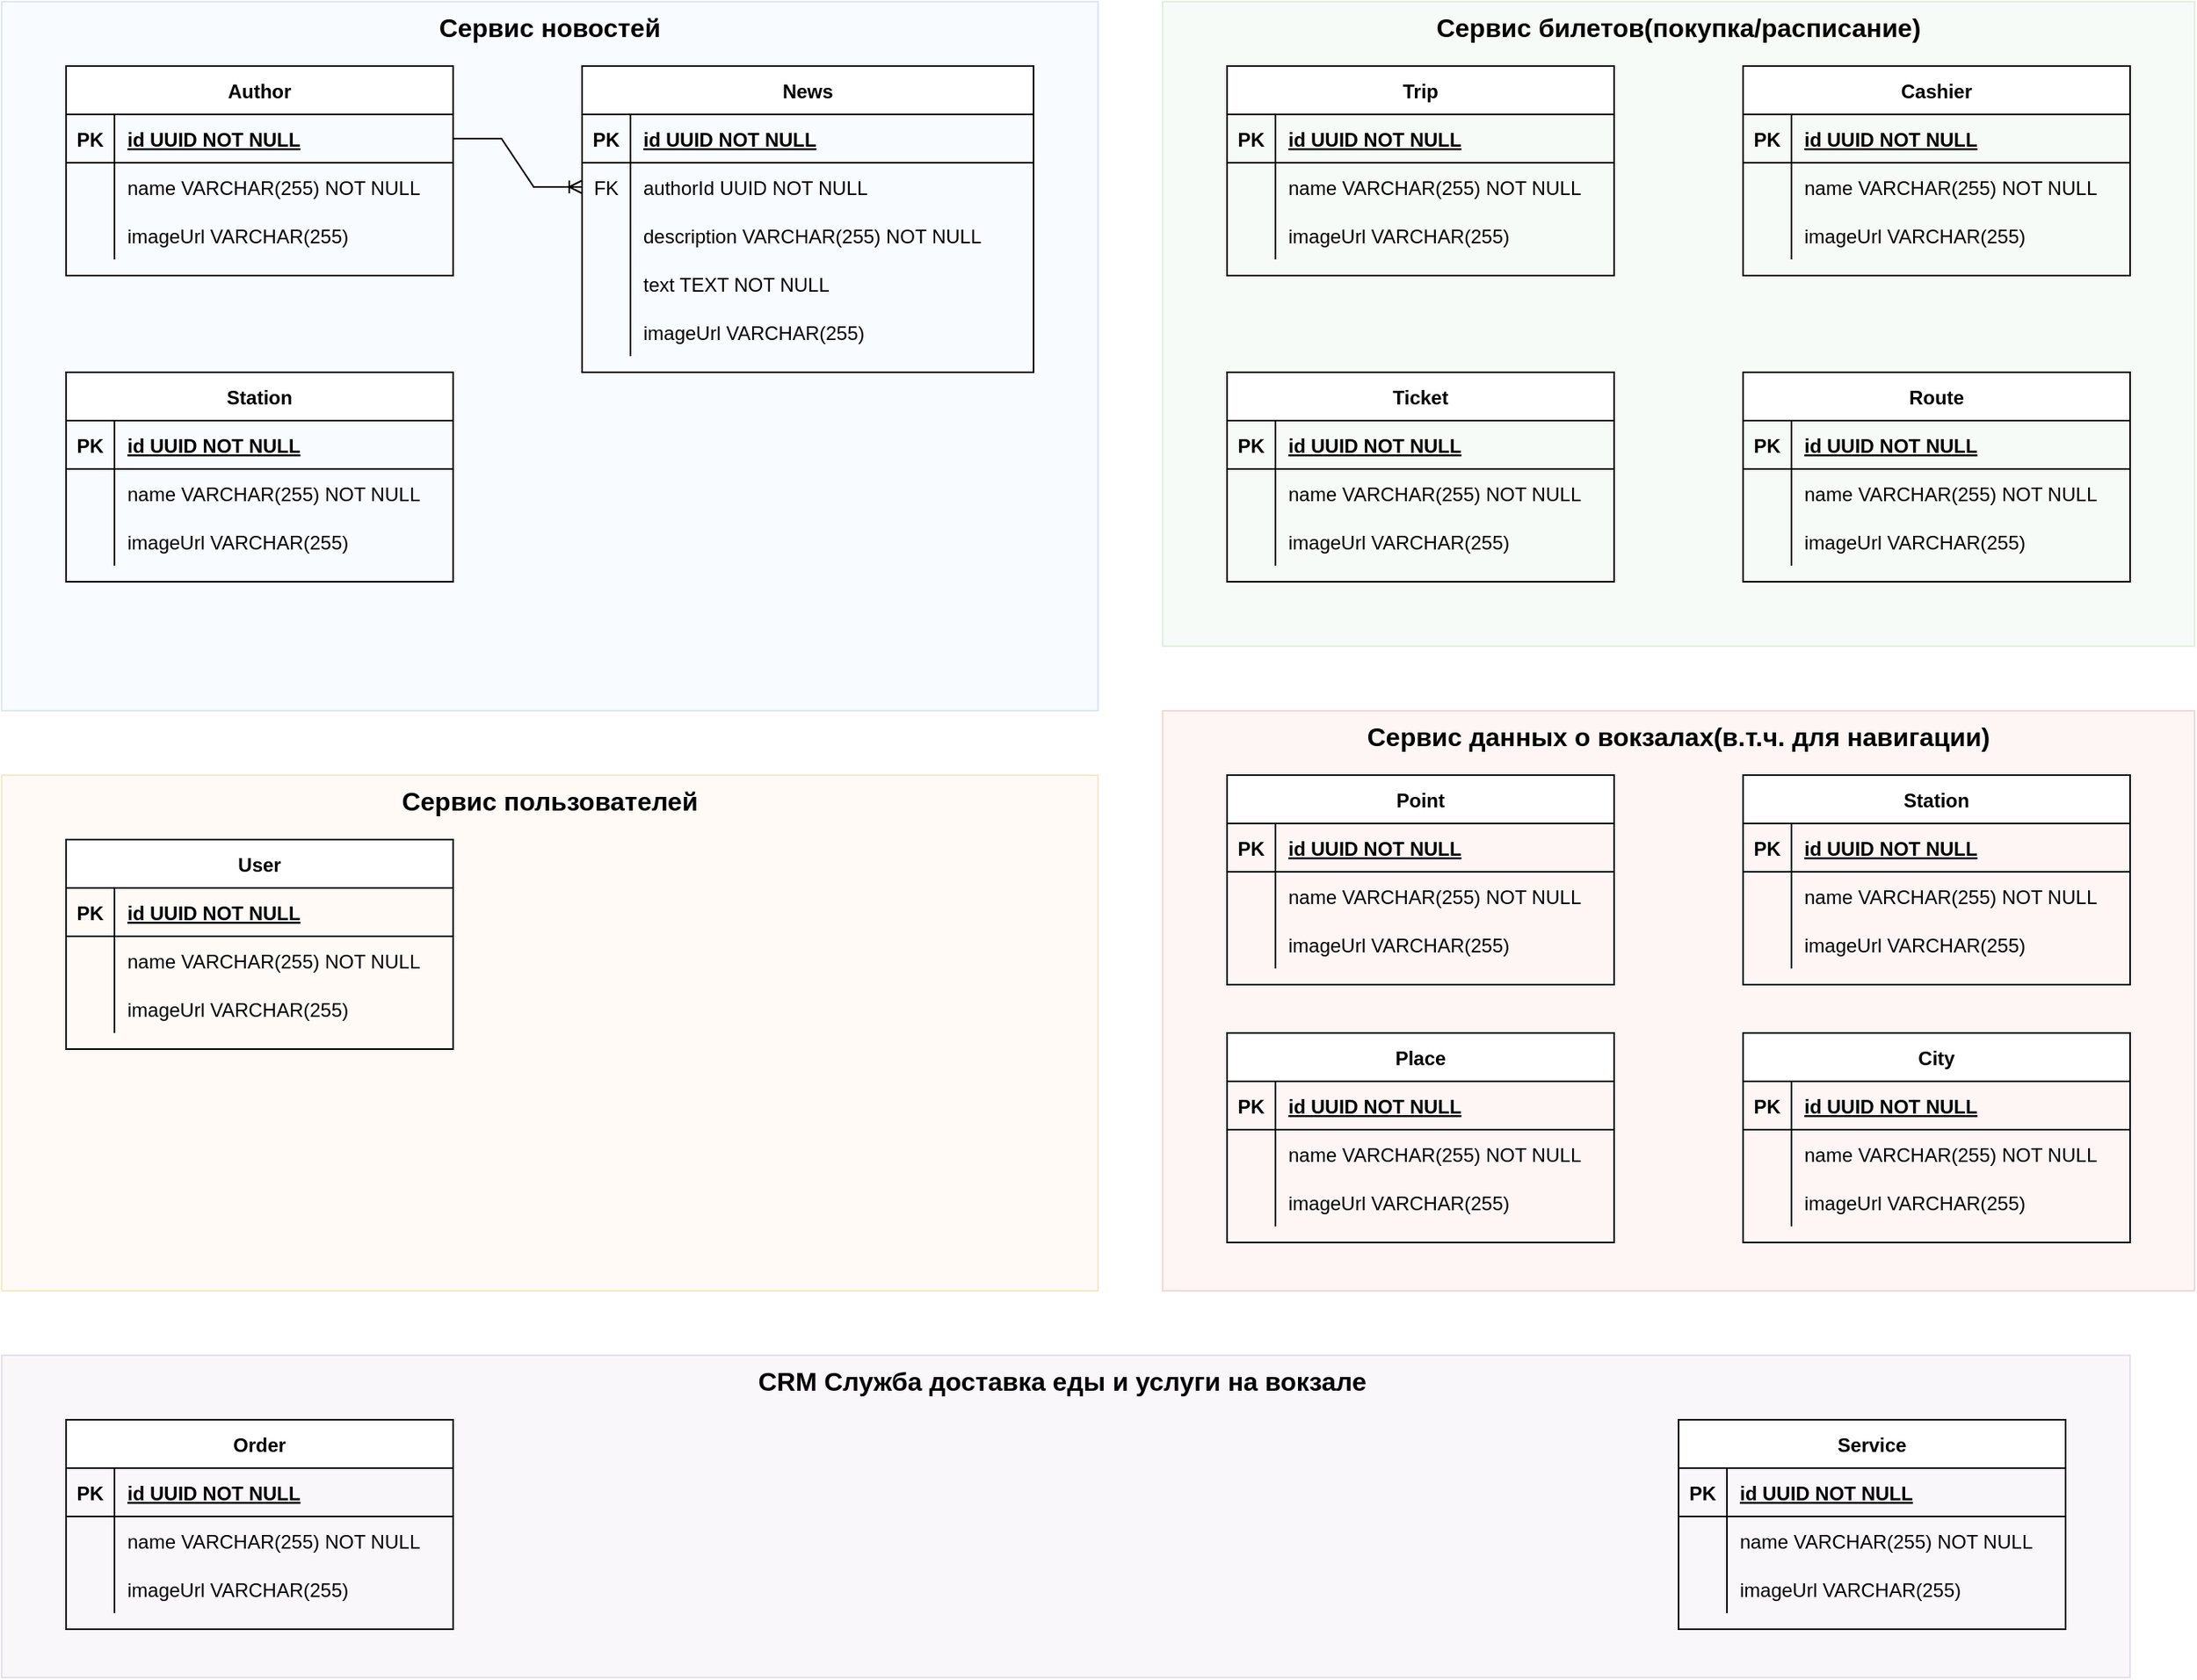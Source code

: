 <mxfile version="26.0.4">
  <diagram id="R2lEEEUBdFMjLlhIrx00" name="Page-1">
    <mxGraphModel dx="1588" dy="840" grid="1" gridSize="10" guides="1" tooltips="1" connect="1" arrows="1" fold="1" page="1" pageScale="1" pageWidth="850" pageHeight="1100" math="0" shadow="0" extFonts="Permanent Marker^https://fonts.googleapis.com/css?family=Permanent+Marker">
      <root>
        <mxCell id="0" />
        <mxCell id="1" parent="0" />
        <mxCell id="03mT049m0Zvdj8Pk5mJg-1" value="&lt;b&gt;&lt;font style=&quot;font-size: 16px;&quot;&gt;Сервис новостей&lt;/font&gt;&lt;/b&gt;" style="rounded=0;whiteSpace=wrap;html=1;fillColor=#dae8fc;strokeColor=#6c8ebf;opacity=20;verticalAlign=top;" parent="1" vertex="1">
          <mxGeometry x="40" y="40" width="680" height="440" as="geometry" />
        </mxCell>
        <mxCell id="C-vyLk0tnHw3VtMMgP7b-2" value="Author" style="shape=table;startSize=30;container=1;collapsible=1;childLayout=tableLayout;fixedRows=1;rowLines=0;fontStyle=1;align=center;resizeLast=1;" parent="1" vertex="1">
          <mxGeometry x="80" y="80" width="240" height="130" as="geometry" />
        </mxCell>
        <mxCell id="C-vyLk0tnHw3VtMMgP7b-3" value="" style="shape=partialRectangle;collapsible=0;dropTarget=0;pointerEvents=0;fillColor=none;points=[[0,0.5],[1,0.5]];portConstraint=eastwest;top=0;left=0;right=0;bottom=1;" parent="C-vyLk0tnHw3VtMMgP7b-2" vertex="1">
          <mxGeometry y="30" width="240" height="30" as="geometry" />
        </mxCell>
        <mxCell id="C-vyLk0tnHw3VtMMgP7b-4" value="PK" style="shape=partialRectangle;overflow=hidden;connectable=0;fillColor=none;top=0;left=0;bottom=0;right=0;fontStyle=1;" parent="C-vyLk0tnHw3VtMMgP7b-3" vertex="1">
          <mxGeometry width="30" height="30" as="geometry">
            <mxRectangle width="30" height="30" as="alternateBounds" />
          </mxGeometry>
        </mxCell>
        <mxCell id="C-vyLk0tnHw3VtMMgP7b-5" value="id UUID NOT NULL" style="shape=partialRectangle;overflow=hidden;connectable=0;fillColor=none;top=0;left=0;bottom=0;right=0;align=left;spacingLeft=6;fontStyle=5;" parent="C-vyLk0tnHw3VtMMgP7b-3" vertex="1">
          <mxGeometry x="30" width="210" height="30" as="geometry">
            <mxRectangle width="210" height="30" as="alternateBounds" />
          </mxGeometry>
        </mxCell>
        <mxCell id="C-vyLk0tnHw3VtMMgP7b-6" value="" style="shape=partialRectangle;collapsible=0;dropTarget=0;pointerEvents=0;fillColor=none;points=[[0,0.5],[1,0.5]];portConstraint=eastwest;top=0;left=0;right=0;bottom=0;" parent="C-vyLk0tnHw3VtMMgP7b-2" vertex="1">
          <mxGeometry y="60" width="240" height="30" as="geometry" />
        </mxCell>
        <mxCell id="C-vyLk0tnHw3VtMMgP7b-7" value="" style="shape=partialRectangle;overflow=hidden;connectable=0;fillColor=none;top=0;left=0;bottom=0;right=0;" parent="C-vyLk0tnHw3VtMMgP7b-6" vertex="1">
          <mxGeometry width="30" height="30" as="geometry">
            <mxRectangle width="30" height="30" as="alternateBounds" />
          </mxGeometry>
        </mxCell>
        <mxCell id="C-vyLk0tnHw3VtMMgP7b-8" value="name VARCHAR(255) NOT NULL" style="shape=partialRectangle;overflow=hidden;connectable=0;fillColor=none;top=0;left=0;bottom=0;right=0;align=left;spacingLeft=6;" parent="C-vyLk0tnHw3VtMMgP7b-6" vertex="1">
          <mxGeometry x="30" width="210" height="30" as="geometry">
            <mxRectangle width="210" height="30" as="alternateBounds" />
          </mxGeometry>
        </mxCell>
        <mxCell id="C-vyLk0tnHw3VtMMgP7b-9" value="" style="shape=partialRectangle;collapsible=0;dropTarget=0;pointerEvents=0;fillColor=none;points=[[0,0.5],[1,0.5]];portConstraint=eastwest;top=0;left=0;right=0;bottom=0;" parent="C-vyLk0tnHw3VtMMgP7b-2" vertex="1">
          <mxGeometry y="90" width="240" height="30" as="geometry" />
        </mxCell>
        <mxCell id="C-vyLk0tnHw3VtMMgP7b-10" value="" style="shape=partialRectangle;overflow=hidden;connectable=0;fillColor=none;top=0;left=0;bottom=0;right=0;" parent="C-vyLk0tnHw3VtMMgP7b-9" vertex="1">
          <mxGeometry width="30" height="30" as="geometry">
            <mxRectangle width="30" height="30" as="alternateBounds" />
          </mxGeometry>
        </mxCell>
        <mxCell id="C-vyLk0tnHw3VtMMgP7b-11" value="imageUrl VARCHAR(255)" style="shape=partialRectangle;overflow=hidden;connectable=0;fillColor=none;top=0;left=0;bottom=0;right=0;align=left;spacingLeft=6;" parent="C-vyLk0tnHw3VtMMgP7b-9" vertex="1">
          <mxGeometry x="30" width="210" height="30" as="geometry">
            <mxRectangle width="210" height="30" as="alternateBounds" />
          </mxGeometry>
        </mxCell>
        <mxCell id="C-vyLk0tnHw3VtMMgP7b-23" value="News" style="shape=table;startSize=30;container=1;collapsible=1;childLayout=tableLayout;fixedRows=1;rowLines=0;fontStyle=1;align=center;resizeLast=1;" parent="1" vertex="1">
          <mxGeometry x="400" y="80" width="280" height="190" as="geometry" />
        </mxCell>
        <mxCell id="C-vyLk0tnHw3VtMMgP7b-24" value="" style="shape=partialRectangle;collapsible=0;dropTarget=0;pointerEvents=0;fillColor=none;points=[[0,0.5],[1,0.5]];portConstraint=eastwest;top=0;left=0;right=0;bottom=1;" parent="C-vyLk0tnHw3VtMMgP7b-23" vertex="1">
          <mxGeometry y="30" width="280" height="30" as="geometry" />
        </mxCell>
        <mxCell id="C-vyLk0tnHw3VtMMgP7b-25" value="PK" style="shape=partialRectangle;overflow=hidden;connectable=0;fillColor=none;top=0;left=0;bottom=0;right=0;fontStyle=1;" parent="C-vyLk0tnHw3VtMMgP7b-24" vertex="1">
          <mxGeometry width="30" height="30" as="geometry">
            <mxRectangle width="30" height="30" as="alternateBounds" />
          </mxGeometry>
        </mxCell>
        <mxCell id="C-vyLk0tnHw3VtMMgP7b-26" value="id UUID NOT NULL " style="shape=partialRectangle;overflow=hidden;connectable=0;fillColor=none;top=0;left=0;bottom=0;right=0;align=left;spacingLeft=6;fontStyle=5;" parent="C-vyLk0tnHw3VtMMgP7b-24" vertex="1">
          <mxGeometry x="30" width="250" height="30" as="geometry">
            <mxRectangle width="250" height="30" as="alternateBounds" />
          </mxGeometry>
        </mxCell>
        <mxCell id="C-vyLk0tnHw3VtMMgP7b-27" value="" style="shape=partialRectangle;collapsible=0;dropTarget=0;pointerEvents=0;fillColor=none;points=[[0,0.5],[1,0.5]];portConstraint=eastwest;top=0;left=0;right=0;bottom=0;" parent="C-vyLk0tnHw3VtMMgP7b-23" vertex="1">
          <mxGeometry y="60" width="280" height="30" as="geometry" />
        </mxCell>
        <mxCell id="C-vyLk0tnHw3VtMMgP7b-28" value="FK" style="shape=partialRectangle;overflow=hidden;connectable=0;fillColor=none;top=0;left=0;bottom=0;right=0;" parent="C-vyLk0tnHw3VtMMgP7b-27" vertex="1">
          <mxGeometry width="30" height="30" as="geometry">
            <mxRectangle width="30" height="30" as="alternateBounds" />
          </mxGeometry>
        </mxCell>
        <mxCell id="C-vyLk0tnHw3VtMMgP7b-29" value="authorId UUID NOT NULL" style="shape=partialRectangle;overflow=hidden;connectable=0;fillColor=none;top=0;left=0;bottom=0;right=0;align=left;spacingLeft=6;" parent="C-vyLk0tnHw3VtMMgP7b-27" vertex="1">
          <mxGeometry x="30" width="250" height="30" as="geometry">
            <mxRectangle width="250" height="30" as="alternateBounds" />
          </mxGeometry>
        </mxCell>
        <mxCell id="03mT049m0Zvdj8Pk5mJg-7" value="" style="shape=tableRow;horizontal=0;startSize=0;swimlaneHead=0;swimlaneBody=0;fillColor=none;collapsible=0;dropTarget=0;points=[[0,0.5],[1,0.5]];portConstraint=eastwest;top=0;left=0;right=0;bottom=0;" parent="C-vyLk0tnHw3VtMMgP7b-23" vertex="1">
          <mxGeometry y="90" width="280" height="30" as="geometry" />
        </mxCell>
        <mxCell id="03mT049m0Zvdj8Pk5mJg-8" value="" style="shape=partialRectangle;connectable=0;fillColor=none;top=0;left=0;bottom=0;right=0;editable=1;overflow=hidden;" parent="03mT049m0Zvdj8Pk5mJg-7" vertex="1">
          <mxGeometry width="30" height="30" as="geometry">
            <mxRectangle width="30" height="30" as="alternateBounds" />
          </mxGeometry>
        </mxCell>
        <mxCell id="03mT049m0Zvdj8Pk5mJg-9" value="description VARCHAR(255) NOT NULL" style="shape=partialRectangle;connectable=0;fillColor=none;top=0;left=0;bottom=0;right=0;align=left;spacingLeft=6;overflow=hidden;" parent="03mT049m0Zvdj8Pk5mJg-7" vertex="1">
          <mxGeometry x="30" width="250" height="30" as="geometry">
            <mxRectangle width="250" height="30" as="alternateBounds" />
          </mxGeometry>
        </mxCell>
        <mxCell id="03mT049m0Zvdj8Pk5mJg-11" value="" style="shape=tableRow;horizontal=0;startSize=0;swimlaneHead=0;swimlaneBody=0;fillColor=none;collapsible=0;dropTarget=0;points=[[0,0.5],[1,0.5]];portConstraint=eastwest;top=0;left=0;right=0;bottom=0;" parent="C-vyLk0tnHw3VtMMgP7b-23" vertex="1">
          <mxGeometry y="120" width="280" height="30" as="geometry" />
        </mxCell>
        <mxCell id="03mT049m0Zvdj8Pk5mJg-12" value="" style="shape=partialRectangle;connectable=0;fillColor=none;top=0;left=0;bottom=0;right=0;editable=1;overflow=hidden;" parent="03mT049m0Zvdj8Pk5mJg-11" vertex="1">
          <mxGeometry width="30" height="30" as="geometry">
            <mxRectangle width="30" height="30" as="alternateBounds" />
          </mxGeometry>
        </mxCell>
        <mxCell id="03mT049m0Zvdj8Pk5mJg-13" value="text TEXT NOT NULL" style="shape=partialRectangle;connectable=0;fillColor=none;top=0;left=0;bottom=0;right=0;align=left;spacingLeft=6;overflow=hidden;" parent="03mT049m0Zvdj8Pk5mJg-11" vertex="1">
          <mxGeometry x="30" width="250" height="30" as="geometry">
            <mxRectangle width="250" height="30" as="alternateBounds" />
          </mxGeometry>
        </mxCell>
        <mxCell id="03mT049m0Zvdj8Pk5mJg-15" value="" style="shape=tableRow;horizontal=0;startSize=0;swimlaneHead=0;swimlaneBody=0;fillColor=none;collapsible=0;dropTarget=0;points=[[0,0.5],[1,0.5]];portConstraint=eastwest;top=0;left=0;right=0;bottom=0;" parent="C-vyLk0tnHw3VtMMgP7b-23" vertex="1">
          <mxGeometry y="150" width="280" height="30" as="geometry" />
        </mxCell>
        <mxCell id="03mT049m0Zvdj8Pk5mJg-16" value="" style="shape=partialRectangle;connectable=0;fillColor=none;top=0;left=0;bottom=0;right=0;editable=1;overflow=hidden;" parent="03mT049m0Zvdj8Pk5mJg-15" vertex="1">
          <mxGeometry width="30" height="30" as="geometry">
            <mxRectangle width="30" height="30" as="alternateBounds" />
          </mxGeometry>
        </mxCell>
        <mxCell id="03mT049m0Zvdj8Pk5mJg-17" value="imageUrl VARCHAR(255)" style="shape=partialRectangle;connectable=0;fillColor=none;top=0;left=0;bottom=0;right=0;align=left;spacingLeft=6;overflow=hidden;" parent="03mT049m0Zvdj8Pk5mJg-15" vertex="1">
          <mxGeometry x="30" width="250" height="30" as="geometry">
            <mxRectangle width="250" height="30" as="alternateBounds" />
          </mxGeometry>
        </mxCell>
        <mxCell id="03mT049m0Zvdj8Pk5mJg-18" value="" style="edgeStyle=entityRelationEdgeStyle;fontSize=12;html=1;endArrow=ERoneToMany;rounded=0;exitX=1;exitY=0.5;exitDx=0;exitDy=0;entryX=0;entryY=0.5;entryDx=0;entryDy=0;" parent="1" source="C-vyLk0tnHw3VtMMgP7b-3" target="C-vyLk0tnHw3VtMMgP7b-27" edge="1">
          <mxGeometry width="100" height="100" relative="1" as="geometry">
            <mxPoint x="360" y="270" as="sourcePoint" />
            <mxPoint x="460" y="170" as="targetPoint" />
          </mxGeometry>
        </mxCell>
        <mxCell id="03mT049m0Zvdj8Pk5mJg-19" value="&lt;span&gt;&lt;font&gt;Сервис билетов(покупка/расписание)&lt;/font&gt;&lt;/span&gt;" style="rounded=0;whiteSpace=wrap;html=1;verticalAlign=top;fillColor=#d5e8d4;strokeColor=#82b366;opacity=20;fontStyle=1;fontSize=16;" parent="1" vertex="1">
          <mxGeometry x="760" y="40" width="640" height="400" as="geometry" />
        </mxCell>
        <mxCell id="03mT049m0Zvdj8Pk5mJg-20" value="&lt;span&gt;&lt;font&gt;Сервис пользователей&lt;/font&gt;&lt;/span&gt;" style="rounded=0;whiteSpace=wrap;html=1;fillColor=#ffe6cc;strokeColor=#d79b00;opacity=20;fontStyle=1;fontSize=16;verticalAlign=top;" parent="1" vertex="1">
          <mxGeometry x="40" y="520" width="680" height="320" as="geometry" />
        </mxCell>
        <mxCell id="03mT049m0Zvdj8Pk5mJg-21" value="&lt;span&gt;&lt;font&gt;Сервис данных о вокзалах(в.т.ч. для навигации)&lt;/font&gt;&lt;/span&gt;" style="rounded=0;whiteSpace=wrap;html=1;fillColor=#f8cecc;strokeColor=#b85450;opacity=20;verticalAlign=top;fontSize=16;fontStyle=1" parent="1" vertex="1">
          <mxGeometry x="760" y="480" width="640" height="360" as="geometry" />
        </mxCell>
        <mxCell id="03mT049m0Zvdj8Pk5mJg-22" value="&lt;span&gt;&lt;font&gt;CRM&amp;nbsp;&lt;/font&gt;&lt;/span&gt;&lt;span&gt;&lt;span&gt;Служба доставка еды и услуги на вокзале&amp;nbsp;&lt;/span&gt;&lt;/span&gt;" style="rounded=0;whiteSpace=wrap;html=1;fillColor=#e1d5e7;strokeColor=#9673a6;opacity=20;horizontal=1;fontStyle=1;fontSize=16;verticalAlign=top;" parent="1" vertex="1">
          <mxGeometry x="40" y="880" width="1320" height="200" as="geometry" />
        </mxCell>
        <mxCell id="03mT049m0Zvdj8Pk5mJg-23" value="Route" style="shape=table;startSize=30;container=1;collapsible=1;childLayout=tableLayout;fixedRows=1;rowLines=0;fontStyle=1;align=center;resizeLast=1;" parent="1" vertex="1">
          <mxGeometry x="1120" y="270" width="240" height="130" as="geometry" />
        </mxCell>
        <mxCell id="03mT049m0Zvdj8Pk5mJg-24" value="" style="shape=partialRectangle;collapsible=0;dropTarget=0;pointerEvents=0;fillColor=none;points=[[0,0.5],[1,0.5]];portConstraint=eastwest;top=0;left=0;right=0;bottom=1;" parent="03mT049m0Zvdj8Pk5mJg-23" vertex="1">
          <mxGeometry y="30" width="240" height="30" as="geometry" />
        </mxCell>
        <mxCell id="03mT049m0Zvdj8Pk5mJg-25" value="PK" style="shape=partialRectangle;overflow=hidden;connectable=0;fillColor=none;top=0;left=0;bottom=0;right=0;fontStyle=1;" parent="03mT049m0Zvdj8Pk5mJg-24" vertex="1">
          <mxGeometry width="30" height="30" as="geometry">
            <mxRectangle width="30" height="30" as="alternateBounds" />
          </mxGeometry>
        </mxCell>
        <mxCell id="03mT049m0Zvdj8Pk5mJg-26" value="id UUID NOT NULL" style="shape=partialRectangle;overflow=hidden;connectable=0;fillColor=none;top=0;left=0;bottom=0;right=0;align=left;spacingLeft=6;fontStyle=5;" parent="03mT049m0Zvdj8Pk5mJg-24" vertex="1">
          <mxGeometry x="30" width="210" height="30" as="geometry">
            <mxRectangle width="210" height="30" as="alternateBounds" />
          </mxGeometry>
        </mxCell>
        <mxCell id="03mT049m0Zvdj8Pk5mJg-27" value="" style="shape=partialRectangle;collapsible=0;dropTarget=0;pointerEvents=0;fillColor=none;points=[[0,0.5],[1,0.5]];portConstraint=eastwest;top=0;left=0;right=0;bottom=0;" parent="03mT049m0Zvdj8Pk5mJg-23" vertex="1">
          <mxGeometry y="60" width="240" height="30" as="geometry" />
        </mxCell>
        <mxCell id="03mT049m0Zvdj8Pk5mJg-28" value="" style="shape=partialRectangle;overflow=hidden;connectable=0;fillColor=none;top=0;left=0;bottom=0;right=0;" parent="03mT049m0Zvdj8Pk5mJg-27" vertex="1">
          <mxGeometry width="30" height="30" as="geometry">
            <mxRectangle width="30" height="30" as="alternateBounds" />
          </mxGeometry>
        </mxCell>
        <mxCell id="03mT049m0Zvdj8Pk5mJg-29" value="name VARCHAR(255) NOT NULL" style="shape=partialRectangle;overflow=hidden;connectable=0;fillColor=none;top=0;left=0;bottom=0;right=0;align=left;spacingLeft=6;" parent="03mT049m0Zvdj8Pk5mJg-27" vertex="1">
          <mxGeometry x="30" width="210" height="30" as="geometry">
            <mxRectangle width="210" height="30" as="alternateBounds" />
          </mxGeometry>
        </mxCell>
        <mxCell id="03mT049m0Zvdj8Pk5mJg-30" value="" style="shape=partialRectangle;collapsible=0;dropTarget=0;pointerEvents=0;fillColor=none;points=[[0,0.5],[1,0.5]];portConstraint=eastwest;top=0;left=0;right=0;bottom=0;" parent="03mT049m0Zvdj8Pk5mJg-23" vertex="1">
          <mxGeometry y="90" width="240" height="30" as="geometry" />
        </mxCell>
        <mxCell id="03mT049m0Zvdj8Pk5mJg-31" value="" style="shape=partialRectangle;overflow=hidden;connectable=0;fillColor=none;top=0;left=0;bottom=0;right=0;" parent="03mT049m0Zvdj8Pk5mJg-30" vertex="1">
          <mxGeometry width="30" height="30" as="geometry">
            <mxRectangle width="30" height="30" as="alternateBounds" />
          </mxGeometry>
        </mxCell>
        <mxCell id="03mT049m0Zvdj8Pk5mJg-32" value="imageUrl VARCHAR(255)" style="shape=partialRectangle;overflow=hidden;connectable=0;fillColor=none;top=0;left=0;bottom=0;right=0;align=left;spacingLeft=6;" parent="03mT049m0Zvdj8Pk5mJg-30" vertex="1">
          <mxGeometry x="30" width="210" height="30" as="geometry">
            <mxRectangle width="210" height="30" as="alternateBounds" />
          </mxGeometry>
        </mxCell>
        <mxCell id="03mT049m0Zvdj8Pk5mJg-33" value="Cashier" style="shape=table;startSize=30;container=1;collapsible=1;childLayout=tableLayout;fixedRows=1;rowLines=0;fontStyle=1;align=center;resizeLast=1;" parent="1" vertex="1">
          <mxGeometry x="1120" y="80" width="240" height="130" as="geometry" />
        </mxCell>
        <mxCell id="03mT049m0Zvdj8Pk5mJg-34" value="" style="shape=partialRectangle;collapsible=0;dropTarget=0;pointerEvents=0;fillColor=none;points=[[0,0.5],[1,0.5]];portConstraint=eastwest;top=0;left=0;right=0;bottom=1;" parent="03mT049m0Zvdj8Pk5mJg-33" vertex="1">
          <mxGeometry y="30" width="240" height="30" as="geometry" />
        </mxCell>
        <mxCell id="03mT049m0Zvdj8Pk5mJg-35" value="PK" style="shape=partialRectangle;overflow=hidden;connectable=0;fillColor=none;top=0;left=0;bottom=0;right=0;fontStyle=1;" parent="03mT049m0Zvdj8Pk5mJg-34" vertex="1">
          <mxGeometry width="30" height="30" as="geometry">
            <mxRectangle width="30" height="30" as="alternateBounds" />
          </mxGeometry>
        </mxCell>
        <mxCell id="03mT049m0Zvdj8Pk5mJg-36" value="id UUID NOT NULL" style="shape=partialRectangle;overflow=hidden;connectable=0;fillColor=none;top=0;left=0;bottom=0;right=0;align=left;spacingLeft=6;fontStyle=5;" parent="03mT049m0Zvdj8Pk5mJg-34" vertex="1">
          <mxGeometry x="30" width="210" height="30" as="geometry">
            <mxRectangle width="210" height="30" as="alternateBounds" />
          </mxGeometry>
        </mxCell>
        <mxCell id="03mT049m0Zvdj8Pk5mJg-37" value="" style="shape=partialRectangle;collapsible=0;dropTarget=0;pointerEvents=0;fillColor=none;points=[[0,0.5],[1,0.5]];portConstraint=eastwest;top=0;left=0;right=0;bottom=0;" parent="03mT049m0Zvdj8Pk5mJg-33" vertex="1">
          <mxGeometry y="60" width="240" height="30" as="geometry" />
        </mxCell>
        <mxCell id="03mT049m0Zvdj8Pk5mJg-38" value="" style="shape=partialRectangle;overflow=hidden;connectable=0;fillColor=none;top=0;left=0;bottom=0;right=0;" parent="03mT049m0Zvdj8Pk5mJg-37" vertex="1">
          <mxGeometry width="30" height="30" as="geometry">
            <mxRectangle width="30" height="30" as="alternateBounds" />
          </mxGeometry>
        </mxCell>
        <mxCell id="03mT049m0Zvdj8Pk5mJg-39" value="name VARCHAR(255) NOT NULL" style="shape=partialRectangle;overflow=hidden;connectable=0;fillColor=none;top=0;left=0;bottom=0;right=0;align=left;spacingLeft=6;" parent="03mT049m0Zvdj8Pk5mJg-37" vertex="1">
          <mxGeometry x="30" width="210" height="30" as="geometry">
            <mxRectangle width="210" height="30" as="alternateBounds" />
          </mxGeometry>
        </mxCell>
        <mxCell id="03mT049m0Zvdj8Pk5mJg-40" value="" style="shape=partialRectangle;collapsible=0;dropTarget=0;pointerEvents=0;fillColor=none;points=[[0,0.5],[1,0.5]];portConstraint=eastwest;top=0;left=0;right=0;bottom=0;" parent="03mT049m0Zvdj8Pk5mJg-33" vertex="1">
          <mxGeometry y="90" width="240" height="30" as="geometry" />
        </mxCell>
        <mxCell id="03mT049m0Zvdj8Pk5mJg-41" value="" style="shape=partialRectangle;overflow=hidden;connectable=0;fillColor=none;top=0;left=0;bottom=0;right=0;" parent="03mT049m0Zvdj8Pk5mJg-40" vertex="1">
          <mxGeometry width="30" height="30" as="geometry">
            <mxRectangle width="30" height="30" as="alternateBounds" />
          </mxGeometry>
        </mxCell>
        <mxCell id="03mT049m0Zvdj8Pk5mJg-42" value="imageUrl VARCHAR(255)" style="shape=partialRectangle;overflow=hidden;connectable=0;fillColor=none;top=0;left=0;bottom=0;right=0;align=left;spacingLeft=6;" parent="03mT049m0Zvdj8Pk5mJg-40" vertex="1">
          <mxGeometry x="30" width="210" height="30" as="geometry">
            <mxRectangle width="210" height="30" as="alternateBounds" />
          </mxGeometry>
        </mxCell>
        <mxCell id="03mT049m0Zvdj8Pk5mJg-43" value="Ticket" style="shape=table;startSize=30;container=1;collapsible=1;childLayout=tableLayout;fixedRows=1;rowLines=0;fontStyle=1;align=center;resizeLast=1;" parent="1" vertex="1">
          <mxGeometry x="800" y="270" width="240" height="130" as="geometry" />
        </mxCell>
        <mxCell id="03mT049m0Zvdj8Pk5mJg-44" value="" style="shape=partialRectangle;collapsible=0;dropTarget=0;pointerEvents=0;fillColor=none;points=[[0,0.5],[1,0.5]];portConstraint=eastwest;top=0;left=0;right=0;bottom=1;" parent="03mT049m0Zvdj8Pk5mJg-43" vertex="1">
          <mxGeometry y="30" width="240" height="30" as="geometry" />
        </mxCell>
        <mxCell id="03mT049m0Zvdj8Pk5mJg-45" value="PK" style="shape=partialRectangle;overflow=hidden;connectable=0;fillColor=none;top=0;left=0;bottom=0;right=0;fontStyle=1;" parent="03mT049m0Zvdj8Pk5mJg-44" vertex="1">
          <mxGeometry width="30" height="30" as="geometry">
            <mxRectangle width="30" height="30" as="alternateBounds" />
          </mxGeometry>
        </mxCell>
        <mxCell id="03mT049m0Zvdj8Pk5mJg-46" value="id UUID NOT NULL" style="shape=partialRectangle;overflow=hidden;connectable=0;fillColor=none;top=0;left=0;bottom=0;right=0;align=left;spacingLeft=6;fontStyle=5;" parent="03mT049m0Zvdj8Pk5mJg-44" vertex="1">
          <mxGeometry x="30" width="210" height="30" as="geometry">
            <mxRectangle width="210" height="30" as="alternateBounds" />
          </mxGeometry>
        </mxCell>
        <mxCell id="03mT049m0Zvdj8Pk5mJg-47" value="" style="shape=partialRectangle;collapsible=0;dropTarget=0;pointerEvents=0;fillColor=none;points=[[0,0.5],[1,0.5]];portConstraint=eastwest;top=0;left=0;right=0;bottom=0;" parent="03mT049m0Zvdj8Pk5mJg-43" vertex="1">
          <mxGeometry y="60" width="240" height="30" as="geometry" />
        </mxCell>
        <mxCell id="03mT049m0Zvdj8Pk5mJg-48" value="" style="shape=partialRectangle;overflow=hidden;connectable=0;fillColor=none;top=0;left=0;bottom=0;right=0;" parent="03mT049m0Zvdj8Pk5mJg-47" vertex="1">
          <mxGeometry width="30" height="30" as="geometry">
            <mxRectangle width="30" height="30" as="alternateBounds" />
          </mxGeometry>
        </mxCell>
        <mxCell id="03mT049m0Zvdj8Pk5mJg-49" value="name VARCHAR(255) NOT NULL" style="shape=partialRectangle;overflow=hidden;connectable=0;fillColor=none;top=0;left=0;bottom=0;right=0;align=left;spacingLeft=6;" parent="03mT049m0Zvdj8Pk5mJg-47" vertex="1">
          <mxGeometry x="30" width="210" height="30" as="geometry">
            <mxRectangle width="210" height="30" as="alternateBounds" />
          </mxGeometry>
        </mxCell>
        <mxCell id="03mT049m0Zvdj8Pk5mJg-50" value="" style="shape=partialRectangle;collapsible=0;dropTarget=0;pointerEvents=0;fillColor=none;points=[[0,0.5],[1,0.5]];portConstraint=eastwest;top=0;left=0;right=0;bottom=0;" parent="03mT049m0Zvdj8Pk5mJg-43" vertex="1">
          <mxGeometry y="90" width="240" height="30" as="geometry" />
        </mxCell>
        <mxCell id="03mT049m0Zvdj8Pk5mJg-51" value="" style="shape=partialRectangle;overflow=hidden;connectable=0;fillColor=none;top=0;left=0;bottom=0;right=0;" parent="03mT049m0Zvdj8Pk5mJg-50" vertex="1">
          <mxGeometry width="30" height="30" as="geometry">
            <mxRectangle width="30" height="30" as="alternateBounds" />
          </mxGeometry>
        </mxCell>
        <mxCell id="03mT049m0Zvdj8Pk5mJg-52" value="imageUrl VARCHAR(255)" style="shape=partialRectangle;overflow=hidden;connectable=0;fillColor=none;top=0;left=0;bottom=0;right=0;align=left;spacingLeft=6;" parent="03mT049m0Zvdj8Pk5mJg-50" vertex="1">
          <mxGeometry x="30" width="210" height="30" as="geometry">
            <mxRectangle width="210" height="30" as="alternateBounds" />
          </mxGeometry>
        </mxCell>
        <mxCell id="03mT049m0Zvdj8Pk5mJg-63" value="Trip" style="shape=table;startSize=30;container=1;collapsible=1;childLayout=tableLayout;fixedRows=1;rowLines=0;fontStyle=1;align=center;resizeLast=1;" parent="1" vertex="1">
          <mxGeometry x="800" y="80" width="240" height="130" as="geometry" />
        </mxCell>
        <mxCell id="03mT049m0Zvdj8Pk5mJg-64" value="" style="shape=partialRectangle;collapsible=0;dropTarget=0;pointerEvents=0;fillColor=none;points=[[0,0.5],[1,0.5]];portConstraint=eastwest;top=0;left=0;right=0;bottom=1;" parent="03mT049m0Zvdj8Pk5mJg-63" vertex="1">
          <mxGeometry y="30" width="240" height="30" as="geometry" />
        </mxCell>
        <mxCell id="03mT049m0Zvdj8Pk5mJg-65" value="PK" style="shape=partialRectangle;overflow=hidden;connectable=0;fillColor=none;top=0;left=0;bottom=0;right=0;fontStyle=1;" parent="03mT049m0Zvdj8Pk5mJg-64" vertex="1">
          <mxGeometry width="30" height="30" as="geometry">
            <mxRectangle width="30" height="30" as="alternateBounds" />
          </mxGeometry>
        </mxCell>
        <mxCell id="03mT049m0Zvdj8Pk5mJg-66" value="id UUID NOT NULL" style="shape=partialRectangle;overflow=hidden;connectable=0;fillColor=none;top=0;left=0;bottom=0;right=0;align=left;spacingLeft=6;fontStyle=5;" parent="03mT049m0Zvdj8Pk5mJg-64" vertex="1">
          <mxGeometry x="30" width="210" height="30" as="geometry">
            <mxRectangle width="210" height="30" as="alternateBounds" />
          </mxGeometry>
        </mxCell>
        <mxCell id="03mT049m0Zvdj8Pk5mJg-67" value="" style="shape=partialRectangle;collapsible=0;dropTarget=0;pointerEvents=0;fillColor=none;points=[[0,0.5],[1,0.5]];portConstraint=eastwest;top=0;left=0;right=0;bottom=0;" parent="03mT049m0Zvdj8Pk5mJg-63" vertex="1">
          <mxGeometry y="60" width="240" height="30" as="geometry" />
        </mxCell>
        <mxCell id="03mT049m0Zvdj8Pk5mJg-68" value="" style="shape=partialRectangle;overflow=hidden;connectable=0;fillColor=none;top=0;left=0;bottom=0;right=0;" parent="03mT049m0Zvdj8Pk5mJg-67" vertex="1">
          <mxGeometry width="30" height="30" as="geometry">
            <mxRectangle width="30" height="30" as="alternateBounds" />
          </mxGeometry>
        </mxCell>
        <mxCell id="03mT049m0Zvdj8Pk5mJg-69" value="name VARCHAR(255) NOT NULL" style="shape=partialRectangle;overflow=hidden;connectable=0;fillColor=none;top=0;left=0;bottom=0;right=0;align=left;spacingLeft=6;" parent="03mT049m0Zvdj8Pk5mJg-67" vertex="1">
          <mxGeometry x="30" width="210" height="30" as="geometry">
            <mxRectangle width="210" height="30" as="alternateBounds" />
          </mxGeometry>
        </mxCell>
        <mxCell id="03mT049m0Zvdj8Pk5mJg-70" value="" style="shape=partialRectangle;collapsible=0;dropTarget=0;pointerEvents=0;fillColor=none;points=[[0,0.5],[1,0.5]];portConstraint=eastwest;top=0;left=0;right=0;bottom=0;" parent="03mT049m0Zvdj8Pk5mJg-63" vertex="1">
          <mxGeometry y="90" width="240" height="30" as="geometry" />
        </mxCell>
        <mxCell id="03mT049m0Zvdj8Pk5mJg-71" value="" style="shape=partialRectangle;overflow=hidden;connectable=0;fillColor=none;top=0;left=0;bottom=0;right=0;" parent="03mT049m0Zvdj8Pk5mJg-70" vertex="1">
          <mxGeometry width="30" height="30" as="geometry">
            <mxRectangle width="30" height="30" as="alternateBounds" />
          </mxGeometry>
        </mxCell>
        <mxCell id="03mT049m0Zvdj8Pk5mJg-72" value="imageUrl VARCHAR(255)" style="shape=partialRectangle;overflow=hidden;connectable=0;fillColor=none;top=0;left=0;bottom=0;right=0;align=left;spacingLeft=6;" parent="03mT049m0Zvdj8Pk5mJg-70" vertex="1">
          <mxGeometry x="30" width="210" height="30" as="geometry">
            <mxRectangle width="210" height="30" as="alternateBounds" />
          </mxGeometry>
        </mxCell>
        <mxCell id="03mT049m0Zvdj8Pk5mJg-73" value="User" style="shape=table;startSize=30;container=1;collapsible=1;childLayout=tableLayout;fixedRows=1;rowLines=0;fontStyle=1;align=center;resizeLast=1;" parent="1" vertex="1">
          <mxGeometry x="80" y="560" width="240" height="130" as="geometry" />
        </mxCell>
        <mxCell id="03mT049m0Zvdj8Pk5mJg-74" value="" style="shape=partialRectangle;collapsible=0;dropTarget=0;pointerEvents=0;fillColor=none;points=[[0,0.5],[1,0.5]];portConstraint=eastwest;top=0;left=0;right=0;bottom=1;" parent="03mT049m0Zvdj8Pk5mJg-73" vertex="1">
          <mxGeometry y="30" width="240" height="30" as="geometry" />
        </mxCell>
        <mxCell id="03mT049m0Zvdj8Pk5mJg-75" value="PK" style="shape=partialRectangle;overflow=hidden;connectable=0;fillColor=none;top=0;left=0;bottom=0;right=0;fontStyle=1;" parent="03mT049m0Zvdj8Pk5mJg-74" vertex="1">
          <mxGeometry width="30" height="30" as="geometry">
            <mxRectangle width="30" height="30" as="alternateBounds" />
          </mxGeometry>
        </mxCell>
        <mxCell id="03mT049m0Zvdj8Pk5mJg-76" value="id UUID NOT NULL" style="shape=partialRectangle;overflow=hidden;connectable=0;fillColor=none;top=0;left=0;bottom=0;right=0;align=left;spacingLeft=6;fontStyle=5;" parent="03mT049m0Zvdj8Pk5mJg-74" vertex="1">
          <mxGeometry x="30" width="210" height="30" as="geometry">
            <mxRectangle width="210" height="30" as="alternateBounds" />
          </mxGeometry>
        </mxCell>
        <mxCell id="03mT049m0Zvdj8Pk5mJg-77" value="" style="shape=partialRectangle;collapsible=0;dropTarget=0;pointerEvents=0;fillColor=none;points=[[0,0.5],[1,0.5]];portConstraint=eastwest;top=0;left=0;right=0;bottom=0;" parent="03mT049m0Zvdj8Pk5mJg-73" vertex="1">
          <mxGeometry y="60" width="240" height="30" as="geometry" />
        </mxCell>
        <mxCell id="03mT049m0Zvdj8Pk5mJg-78" value="" style="shape=partialRectangle;overflow=hidden;connectable=0;fillColor=none;top=0;left=0;bottom=0;right=0;" parent="03mT049m0Zvdj8Pk5mJg-77" vertex="1">
          <mxGeometry width="30" height="30" as="geometry">
            <mxRectangle width="30" height="30" as="alternateBounds" />
          </mxGeometry>
        </mxCell>
        <mxCell id="03mT049m0Zvdj8Pk5mJg-79" value="name VARCHAR(255) NOT NULL" style="shape=partialRectangle;overflow=hidden;connectable=0;fillColor=none;top=0;left=0;bottom=0;right=0;align=left;spacingLeft=6;" parent="03mT049m0Zvdj8Pk5mJg-77" vertex="1">
          <mxGeometry x="30" width="210" height="30" as="geometry">
            <mxRectangle width="210" height="30" as="alternateBounds" />
          </mxGeometry>
        </mxCell>
        <mxCell id="03mT049m0Zvdj8Pk5mJg-80" value="" style="shape=partialRectangle;collapsible=0;dropTarget=0;pointerEvents=0;fillColor=none;points=[[0,0.5],[1,0.5]];portConstraint=eastwest;top=0;left=0;right=0;bottom=0;" parent="03mT049m0Zvdj8Pk5mJg-73" vertex="1">
          <mxGeometry y="90" width="240" height="30" as="geometry" />
        </mxCell>
        <mxCell id="03mT049m0Zvdj8Pk5mJg-81" value="" style="shape=partialRectangle;overflow=hidden;connectable=0;fillColor=none;top=0;left=0;bottom=0;right=0;" parent="03mT049m0Zvdj8Pk5mJg-80" vertex="1">
          <mxGeometry width="30" height="30" as="geometry">
            <mxRectangle width="30" height="30" as="alternateBounds" />
          </mxGeometry>
        </mxCell>
        <mxCell id="03mT049m0Zvdj8Pk5mJg-82" value="imageUrl VARCHAR(255)" style="shape=partialRectangle;overflow=hidden;connectable=0;fillColor=none;top=0;left=0;bottom=0;right=0;align=left;spacingLeft=6;" parent="03mT049m0Zvdj8Pk5mJg-80" vertex="1">
          <mxGeometry x="30" width="210" height="30" as="geometry">
            <mxRectangle width="210" height="30" as="alternateBounds" />
          </mxGeometry>
        </mxCell>
        <mxCell id="03mT049m0Zvdj8Pk5mJg-83" value="Point" style="shape=table;startSize=30;container=1;collapsible=1;childLayout=tableLayout;fixedRows=1;rowLines=0;fontStyle=1;align=center;resizeLast=1;" parent="1" vertex="1">
          <mxGeometry x="800" y="520" width="240" height="130" as="geometry" />
        </mxCell>
        <mxCell id="03mT049m0Zvdj8Pk5mJg-84" value="" style="shape=partialRectangle;collapsible=0;dropTarget=0;pointerEvents=0;fillColor=none;points=[[0,0.5],[1,0.5]];portConstraint=eastwest;top=0;left=0;right=0;bottom=1;" parent="03mT049m0Zvdj8Pk5mJg-83" vertex="1">
          <mxGeometry y="30" width="240" height="30" as="geometry" />
        </mxCell>
        <mxCell id="03mT049m0Zvdj8Pk5mJg-85" value="PK" style="shape=partialRectangle;overflow=hidden;connectable=0;fillColor=none;top=0;left=0;bottom=0;right=0;fontStyle=1;" parent="03mT049m0Zvdj8Pk5mJg-84" vertex="1">
          <mxGeometry width="30" height="30" as="geometry">
            <mxRectangle width="30" height="30" as="alternateBounds" />
          </mxGeometry>
        </mxCell>
        <mxCell id="03mT049m0Zvdj8Pk5mJg-86" value="id UUID NOT NULL" style="shape=partialRectangle;overflow=hidden;connectable=0;fillColor=none;top=0;left=0;bottom=0;right=0;align=left;spacingLeft=6;fontStyle=5;" parent="03mT049m0Zvdj8Pk5mJg-84" vertex="1">
          <mxGeometry x="30" width="210" height="30" as="geometry">
            <mxRectangle width="210" height="30" as="alternateBounds" />
          </mxGeometry>
        </mxCell>
        <mxCell id="03mT049m0Zvdj8Pk5mJg-87" value="" style="shape=partialRectangle;collapsible=0;dropTarget=0;pointerEvents=0;fillColor=none;points=[[0,0.5],[1,0.5]];portConstraint=eastwest;top=0;left=0;right=0;bottom=0;" parent="03mT049m0Zvdj8Pk5mJg-83" vertex="1">
          <mxGeometry y="60" width="240" height="30" as="geometry" />
        </mxCell>
        <mxCell id="03mT049m0Zvdj8Pk5mJg-88" value="" style="shape=partialRectangle;overflow=hidden;connectable=0;fillColor=none;top=0;left=0;bottom=0;right=0;" parent="03mT049m0Zvdj8Pk5mJg-87" vertex="1">
          <mxGeometry width="30" height="30" as="geometry">
            <mxRectangle width="30" height="30" as="alternateBounds" />
          </mxGeometry>
        </mxCell>
        <mxCell id="03mT049m0Zvdj8Pk5mJg-89" value="name VARCHAR(255) NOT NULL" style="shape=partialRectangle;overflow=hidden;connectable=0;fillColor=none;top=0;left=0;bottom=0;right=0;align=left;spacingLeft=6;" parent="03mT049m0Zvdj8Pk5mJg-87" vertex="1">
          <mxGeometry x="30" width="210" height="30" as="geometry">
            <mxRectangle width="210" height="30" as="alternateBounds" />
          </mxGeometry>
        </mxCell>
        <mxCell id="03mT049m0Zvdj8Pk5mJg-90" value="" style="shape=partialRectangle;collapsible=0;dropTarget=0;pointerEvents=0;fillColor=none;points=[[0,0.5],[1,0.5]];portConstraint=eastwest;top=0;left=0;right=0;bottom=0;" parent="03mT049m0Zvdj8Pk5mJg-83" vertex="1">
          <mxGeometry y="90" width="240" height="30" as="geometry" />
        </mxCell>
        <mxCell id="03mT049m0Zvdj8Pk5mJg-91" value="" style="shape=partialRectangle;overflow=hidden;connectable=0;fillColor=none;top=0;left=0;bottom=0;right=0;" parent="03mT049m0Zvdj8Pk5mJg-90" vertex="1">
          <mxGeometry width="30" height="30" as="geometry">
            <mxRectangle width="30" height="30" as="alternateBounds" />
          </mxGeometry>
        </mxCell>
        <mxCell id="03mT049m0Zvdj8Pk5mJg-92" value="imageUrl VARCHAR(255)" style="shape=partialRectangle;overflow=hidden;connectable=0;fillColor=none;top=0;left=0;bottom=0;right=0;align=left;spacingLeft=6;" parent="03mT049m0Zvdj8Pk5mJg-90" vertex="1">
          <mxGeometry x="30" width="210" height="30" as="geometry">
            <mxRectangle width="210" height="30" as="alternateBounds" />
          </mxGeometry>
        </mxCell>
        <mxCell id="03mT049m0Zvdj8Pk5mJg-93" value="Station" style="shape=table;startSize=30;container=1;collapsible=1;childLayout=tableLayout;fixedRows=1;rowLines=0;fontStyle=1;align=center;resizeLast=1;" parent="1" vertex="1">
          <mxGeometry x="1120" y="520" width="240" height="130" as="geometry" />
        </mxCell>
        <mxCell id="03mT049m0Zvdj8Pk5mJg-94" value="" style="shape=partialRectangle;collapsible=0;dropTarget=0;pointerEvents=0;fillColor=none;points=[[0,0.5],[1,0.5]];portConstraint=eastwest;top=0;left=0;right=0;bottom=1;" parent="03mT049m0Zvdj8Pk5mJg-93" vertex="1">
          <mxGeometry y="30" width="240" height="30" as="geometry" />
        </mxCell>
        <mxCell id="03mT049m0Zvdj8Pk5mJg-95" value="PK" style="shape=partialRectangle;overflow=hidden;connectable=0;fillColor=none;top=0;left=0;bottom=0;right=0;fontStyle=1;" parent="03mT049m0Zvdj8Pk5mJg-94" vertex="1">
          <mxGeometry width="30" height="30" as="geometry">
            <mxRectangle width="30" height="30" as="alternateBounds" />
          </mxGeometry>
        </mxCell>
        <mxCell id="03mT049m0Zvdj8Pk5mJg-96" value="id UUID NOT NULL" style="shape=partialRectangle;overflow=hidden;connectable=0;fillColor=none;top=0;left=0;bottom=0;right=0;align=left;spacingLeft=6;fontStyle=5;" parent="03mT049m0Zvdj8Pk5mJg-94" vertex="1">
          <mxGeometry x="30" width="210" height="30" as="geometry">
            <mxRectangle width="210" height="30" as="alternateBounds" />
          </mxGeometry>
        </mxCell>
        <mxCell id="03mT049m0Zvdj8Pk5mJg-97" value="" style="shape=partialRectangle;collapsible=0;dropTarget=0;pointerEvents=0;fillColor=none;points=[[0,0.5],[1,0.5]];portConstraint=eastwest;top=0;left=0;right=0;bottom=0;" parent="03mT049m0Zvdj8Pk5mJg-93" vertex="1">
          <mxGeometry y="60" width="240" height="30" as="geometry" />
        </mxCell>
        <mxCell id="03mT049m0Zvdj8Pk5mJg-98" value="" style="shape=partialRectangle;overflow=hidden;connectable=0;fillColor=none;top=0;left=0;bottom=0;right=0;" parent="03mT049m0Zvdj8Pk5mJg-97" vertex="1">
          <mxGeometry width="30" height="30" as="geometry">
            <mxRectangle width="30" height="30" as="alternateBounds" />
          </mxGeometry>
        </mxCell>
        <mxCell id="03mT049m0Zvdj8Pk5mJg-99" value="name VARCHAR(255) NOT NULL" style="shape=partialRectangle;overflow=hidden;connectable=0;fillColor=none;top=0;left=0;bottom=0;right=0;align=left;spacingLeft=6;" parent="03mT049m0Zvdj8Pk5mJg-97" vertex="1">
          <mxGeometry x="30" width="210" height="30" as="geometry">
            <mxRectangle width="210" height="30" as="alternateBounds" />
          </mxGeometry>
        </mxCell>
        <mxCell id="03mT049m0Zvdj8Pk5mJg-100" value="" style="shape=partialRectangle;collapsible=0;dropTarget=0;pointerEvents=0;fillColor=none;points=[[0,0.5],[1,0.5]];portConstraint=eastwest;top=0;left=0;right=0;bottom=0;" parent="03mT049m0Zvdj8Pk5mJg-93" vertex="1">
          <mxGeometry y="90" width="240" height="30" as="geometry" />
        </mxCell>
        <mxCell id="03mT049m0Zvdj8Pk5mJg-101" value="" style="shape=partialRectangle;overflow=hidden;connectable=0;fillColor=none;top=0;left=0;bottom=0;right=0;" parent="03mT049m0Zvdj8Pk5mJg-100" vertex="1">
          <mxGeometry width="30" height="30" as="geometry">
            <mxRectangle width="30" height="30" as="alternateBounds" />
          </mxGeometry>
        </mxCell>
        <mxCell id="03mT049m0Zvdj8Pk5mJg-102" value="imageUrl VARCHAR(255)" style="shape=partialRectangle;overflow=hidden;connectable=0;fillColor=none;top=0;left=0;bottom=0;right=0;align=left;spacingLeft=6;" parent="03mT049m0Zvdj8Pk5mJg-100" vertex="1">
          <mxGeometry x="30" width="210" height="30" as="geometry">
            <mxRectangle width="210" height="30" as="alternateBounds" />
          </mxGeometry>
        </mxCell>
        <mxCell id="03mT049m0Zvdj8Pk5mJg-103" value="Place" style="shape=table;startSize=30;container=1;collapsible=1;childLayout=tableLayout;fixedRows=1;rowLines=0;fontStyle=1;align=center;resizeLast=1;" parent="1" vertex="1">
          <mxGeometry x="800" y="680" width="240" height="130" as="geometry" />
        </mxCell>
        <mxCell id="03mT049m0Zvdj8Pk5mJg-104" value="" style="shape=partialRectangle;collapsible=0;dropTarget=0;pointerEvents=0;fillColor=none;points=[[0,0.5],[1,0.5]];portConstraint=eastwest;top=0;left=0;right=0;bottom=1;" parent="03mT049m0Zvdj8Pk5mJg-103" vertex="1">
          <mxGeometry y="30" width="240" height="30" as="geometry" />
        </mxCell>
        <mxCell id="03mT049m0Zvdj8Pk5mJg-105" value="PK" style="shape=partialRectangle;overflow=hidden;connectable=0;fillColor=none;top=0;left=0;bottom=0;right=0;fontStyle=1;" parent="03mT049m0Zvdj8Pk5mJg-104" vertex="1">
          <mxGeometry width="30" height="30" as="geometry">
            <mxRectangle width="30" height="30" as="alternateBounds" />
          </mxGeometry>
        </mxCell>
        <mxCell id="03mT049m0Zvdj8Pk5mJg-106" value="id UUID NOT NULL" style="shape=partialRectangle;overflow=hidden;connectable=0;fillColor=none;top=0;left=0;bottom=0;right=0;align=left;spacingLeft=6;fontStyle=5;" parent="03mT049m0Zvdj8Pk5mJg-104" vertex="1">
          <mxGeometry x="30" width="210" height="30" as="geometry">
            <mxRectangle width="210" height="30" as="alternateBounds" />
          </mxGeometry>
        </mxCell>
        <mxCell id="03mT049m0Zvdj8Pk5mJg-107" value="" style="shape=partialRectangle;collapsible=0;dropTarget=0;pointerEvents=0;fillColor=none;points=[[0,0.5],[1,0.5]];portConstraint=eastwest;top=0;left=0;right=0;bottom=0;" parent="03mT049m0Zvdj8Pk5mJg-103" vertex="1">
          <mxGeometry y="60" width="240" height="30" as="geometry" />
        </mxCell>
        <mxCell id="03mT049m0Zvdj8Pk5mJg-108" value="" style="shape=partialRectangle;overflow=hidden;connectable=0;fillColor=none;top=0;left=0;bottom=0;right=0;" parent="03mT049m0Zvdj8Pk5mJg-107" vertex="1">
          <mxGeometry width="30" height="30" as="geometry">
            <mxRectangle width="30" height="30" as="alternateBounds" />
          </mxGeometry>
        </mxCell>
        <mxCell id="03mT049m0Zvdj8Pk5mJg-109" value="name VARCHAR(255) NOT NULL" style="shape=partialRectangle;overflow=hidden;connectable=0;fillColor=none;top=0;left=0;bottom=0;right=0;align=left;spacingLeft=6;" parent="03mT049m0Zvdj8Pk5mJg-107" vertex="1">
          <mxGeometry x="30" width="210" height="30" as="geometry">
            <mxRectangle width="210" height="30" as="alternateBounds" />
          </mxGeometry>
        </mxCell>
        <mxCell id="03mT049m0Zvdj8Pk5mJg-110" value="" style="shape=partialRectangle;collapsible=0;dropTarget=0;pointerEvents=0;fillColor=none;points=[[0,0.5],[1,0.5]];portConstraint=eastwest;top=0;left=0;right=0;bottom=0;" parent="03mT049m0Zvdj8Pk5mJg-103" vertex="1">
          <mxGeometry y="90" width="240" height="30" as="geometry" />
        </mxCell>
        <mxCell id="03mT049m0Zvdj8Pk5mJg-111" value="" style="shape=partialRectangle;overflow=hidden;connectable=0;fillColor=none;top=0;left=0;bottom=0;right=0;" parent="03mT049m0Zvdj8Pk5mJg-110" vertex="1">
          <mxGeometry width="30" height="30" as="geometry">
            <mxRectangle width="30" height="30" as="alternateBounds" />
          </mxGeometry>
        </mxCell>
        <mxCell id="03mT049m0Zvdj8Pk5mJg-112" value="imageUrl VARCHAR(255)" style="shape=partialRectangle;overflow=hidden;connectable=0;fillColor=none;top=0;left=0;bottom=0;right=0;align=left;spacingLeft=6;" parent="03mT049m0Zvdj8Pk5mJg-110" vertex="1">
          <mxGeometry x="30" width="210" height="30" as="geometry">
            <mxRectangle width="210" height="30" as="alternateBounds" />
          </mxGeometry>
        </mxCell>
        <mxCell id="03mT049m0Zvdj8Pk5mJg-113" value="City" style="shape=table;startSize=30;container=1;collapsible=1;childLayout=tableLayout;fixedRows=1;rowLines=0;fontStyle=1;align=center;resizeLast=1;" parent="1" vertex="1">
          <mxGeometry x="1120" y="680" width="240" height="130" as="geometry" />
        </mxCell>
        <mxCell id="03mT049m0Zvdj8Pk5mJg-114" value="" style="shape=partialRectangle;collapsible=0;dropTarget=0;pointerEvents=0;fillColor=none;points=[[0,0.5],[1,0.5]];portConstraint=eastwest;top=0;left=0;right=0;bottom=1;" parent="03mT049m0Zvdj8Pk5mJg-113" vertex="1">
          <mxGeometry y="30" width="240" height="30" as="geometry" />
        </mxCell>
        <mxCell id="03mT049m0Zvdj8Pk5mJg-115" value="PK" style="shape=partialRectangle;overflow=hidden;connectable=0;fillColor=none;top=0;left=0;bottom=0;right=0;fontStyle=1;" parent="03mT049m0Zvdj8Pk5mJg-114" vertex="1">
          <mxGeometry width="30" height="30" as="geometry">
            <mxRectangle width="30" height="30" as="alternateBounds" />
          </mxGeometry>
        </mxCell>
        <mxCell id="03mT049m0Zvdj8Pk5mJg-116" value="id UUID NOT NULL" style="shape=partialRectangle;overflow=hidden;connectable=0;fillColor=none;top=0;left=0;bottom=0;right=0;align=left;spacingLeft=6;fontStyle=5;" parent="03mT049m0Zvdj8Pk5mJg-114" vertex="1">
          <mxGeometry x="30" width="210" height="30" as="geometry">
            <mxRectangle width="210" height="30" as="alternateBounds" />
          </mxGeometry>
        </mxCell>
        <mxCell id="03mT049m0Zvdj8Pk5mJg-117" value="" style="shape=partialRectangle;collapsible=0;dropTarget=0;pointerEvents=0;fillColor=none;points=[[0,0.5],[1,0.5]];portConstraint=eastwest;top=0;left=0;right=0;bottom=0;" parent="03mT049m0Zvdj8Pk5mJg-113" vertex="1">
          <mxGeometry y="60" width="240" height="30" as="geometry" />
        </mxCell>
        <mxCell id="03mT049m0Zvdj8Pk5mJg-118" value="" style="shape=partialRectangle;overflow=hidden;connectable=0;fillColor=none;top=0;left=0;bottom=0;right=0;" parent="03mT049m0Zvdj8Pk5mJg-117" vertex="1">
          <mxGeometry width="30" height="30" as="geometry">
            <mxRectangle width="30" height="30" as="alternateBounds" />
          </mxGeometry>
        </mxCell>
        <mxCell id="03mT049m0Zvdj8Pk5mJg-119" value="name VARCHAR(255) NOT NULL" style="shape=partialRectangle;overflow=hidden;connectable=0;fillColor=none;top=0;left=0;bottom=0;right=0;align=left;spacingLeft=6;" parent="03mT049m0Zvdj8Pk5mJg-117" vertex="1">
          <mxGeometry x="30" width="210" height="30" as="geometry">
            <mxRectangle width="210" height="30" as="alternateBounds" />
          </mxGeometry>
        </mxCell>
        <mxCell id="03mT049m0Zvdj8Pk5mJg-120" value="" style="shape=partialRectangle;collapsible=0;dropTarget=0;pointerEvents=0;fillColor=none;points=[[0,0.5],[1,0.5]];portConstraint=eastwest;top=0;left=0;right=0;bottom=0;" parent="03mT049m0Zvdj8Pk5mJg-113" vertex="1">
          <mxGeometry y="90" width="240" height="30" as="geometry" />
        </mxCell>
        <mxCell id="03mT049m0Zvdj8Pk5mJg-121" value="" style="shape=partialRectangle;overflow=hidden;connectable=0;fillColor=none;top=0;left=0;bottom=0;right=0;" parent="03mT049m0Zvdj8Pk5mJg-120" vertex="1">
          <mxGeometry width="30" height="30" as="geometry">
            <mxRectangle width="30" height="30" as="alternateBounds" />
          </mxGeometry>
        </mxCell>
        <mxCell id="03mT049m0Zvdj8Pk5mJg-122" value="imageUrl VARCHAR(255)" style="shape=partialRectangle;overflow=hidden;connectable=0;fillColor=none;top=0;left=0;bottom=0;right=0;align=left;spacingLeft=6;" parent="03mT049m0Zvdj8Pk5mJg-120" vertex="1">
          <mxGeometry x="30" width="210" height="30" as="geometry">
            <mxRectangle width="210" height="30" as="alternateBounds" />
          </mxGeometry>
        </mxCell>
        <mxCell id="03mT049m0Zvdj8Pk5mJg-123" value="Service" style="shape=table;startSize=30;container=1;collapsible=1;childLayout=tableLayout;fixedRows=1;rowLines=0;fontStyle=1;align=center;resizeLast=1;" parent="1" vertex="1">
          <mxGeometry x="1080" y="920" width="240" height="130" as="geometry" />
        </mxCell>
        <mxCell id="03mT049m0Zvdj8Pk5mJg-124" value="" style="shape=partialRectangle;collapsible=0;dropTarget=0;pointerEvents=0;fillColor=none;points=[[0,0.5],[1,0.5]];portConstraint=eastwest;top=0;left=0;right=0;bottom=1;" parent="03mT049m0Zvdj8Pk5mJg-123" vertex="1">
          <mxGeometry y="30" width="240" height="30" as="geometry" />
        </mxCell>
        <mxCell id="03mT049m0Zvdj8Pk5mJg-125" value="PK" style="shape=partialRectangle;overflow=hidden;connectable=0;fillColor=none;top=0;left=0;bottom=0;right=0;fontStyle=1;" parent="03mT049m0Zvdj8Pk5mJg-124" vertex="1">
          <mxGeometry width="30" height="30" as="geometry">
            <mxRectangle width="30" height="30" as="alternateBounds" />
          </mxGeometry>
        </mxCell>
        <mxCell id="03mT049m0Zvdj8Pk5mJg-126" value="id UUID NOT NULL" style="shape=partialRectangle;overflow=hidden;connectable=0;fillColor=none;top=0;left=0;bottom=0;right=0;align=left;spacingLeft=6;fontStyle=5;" parent="03mT049m0Zvdj8Pk5mJg-124" vertex="1">
          <mxGeometry x="30" width="210" height="30" as="geometry">
            <mxRectangle width="210" height="30" as="alternateBounds" />
          </mxGeometry>
        </mxCell>
        <mxCell id="03mT049m0Zvdj8Pk5mJg-127" value="" style="shape=partialRectangle;collapsible=0;dropTarget=0;pointerEvents=0;fillColor=none;points=[[0,0.5],[1,0.5]];portConstraint=eastwest;top=0;left=0;right=0;bottom=0;" parent="03mT049m0Zvdj8Pk5mJg-123" vertex="1">
          <mxGeometry y="60" width="240" height="30" as="geometry" />
        </mxCell>
        <mxCell id="03mT049m0Zvdj8Pk5mJg-128" value="" style="shape=partialRectangle;overflow=hidden;connectable=0;fillColor=none;top=0;left=0;bottom=0;right=0;" parent="03mT049m0Zvdj8Pk5mJg-127" vertex="1">
          <mxGeometry width="30" height="30" as="geometry">
            <mxRectangle width="30" height="30" as="alternateBounds" />
          </mxGeometry>
        </mxCell>
        <mxCell id="03mT049m0Zvdj8Pk5mJg-129" value="name VARCHAR(255) NOT NULL" style="shape=partialRectangle;overflow=hidden;connectable=0;fillColor=none;top=0;left=0;bottom=0;right=0;align=left;spacingLeft=6;" parent="03mT049m0Zvdj8Pk5mJg-127" vertex="1">
          <mxGeometry x="30" width="210" height="30" as="geometry">
            <mxRectangle width="210" height="30" as="alternateBounds" />
          </mxGeometry>
        </mxCell>
        <mxCell id="03mT049m0Zvdj8Pk5mJg-130" value="" style="shape=partialRectangle;collapsible=0;dropTarget=0;pointerEvents=0;fillColor=none;points=[[0,0.5],[1,0.5]];portConstraint=eastwest;top=0;left=0;right=0;bottom=0;" parent="03mT049m0Zvdj8Pk5mJg-123" vertex="1">
          <mxGeometry y="90" width="240" height="30" as="geometry" />
        </mxCell>
        <mxCell id="03mT049m0Zvdj8Pk5mJg-131" value="" style="shape=partialRectangle;overflow=hidden;connectable=0;fillColor=none;top=0;left=0;bottom=0;right=0;" parent="03mT049m0Zvdj8Pk5mJg-130" vertex="1">
          <mxGeometry width="30" height="30" as="geometry">
            <mxRectangle width="30" height="30" as="alternateBounds" />
          </mxGeometry>
        </mxCell>
        <mxCell id="03mT049m0Zvdj8Pk5mJg-132" value="imageUrl VARCHAR(255)" style="shape=partialRectangle;overflow=hidden;connectable=0;fillColor=none;top=0;left=0;bottom=0;right=0;align=left;spacingLeft=6;" parent="03mT049m0Zvdj8Pk5mJg-130" vertex="1">
          <mxGeometry x="30" width="210" height="30" as="geometry">
            <mxRectangle width="210" height="30" as="alternateBounds" />
          </mxGeometry>
        </mxCell>
        <mxCell id="03mT049m0Zvdj8Pk5mJg-133" value="Order" style="shape=table;startSize=30;container=1;collapsible=1;childLayout=tableLayout;fixedRows=1;rowLines=0;fontStyle=1;align=center;resizeLast=1;" parent="1" vertex="1">
          <mxGeometry x="80" y="920" width="240" height="130" as="geometry" />
        </mxCell>
        <mxCell id="03mT049m0Zvdj8Pk5mJg-134" value="" style="shape=partialRectangle;collapsible=0;dropTarget=0;pointerEvents=0;fillColor=none;points=[[0,0.5],[1,0.5]];portConstraint=eastwest;top=0;left=0;right=0;bottom=1;" parent="03mT049m0Zvdj8Pk5mJg-133" vertex="1">
          <mxGeometry y="30" width="240" height="30" as="geometry" />
        </mxCell>
        <mxCell id="03mT049m0Zvdj8Pk5mJg-135" value="PK" style="shape=partialRectangle;overflow=hidden;connectable=0;fillColor=none;top=0;left=0;bottom=0;right=0;fontStyle=1;" parent="03mT049m0Zvdj8Pk5mJg-134" vertex="1">
          <mxGeometry width="30" height="30" as="geometry">
            <mxRectangle width="30" height="30" as="alternateBounds" />
          </mxGeometry>
        </mxCell>
        <mxCell id="03mT049m0Zvdj8Pk5mJg-136" value="id UUID NOT NULL" style="shape=partialRectangle;overflow=hidden;connectable=0;fillColor=none;top=0;left=0;bottom=0;right=0;align=left;spacingLeft=6;fontStyle=5;" parent="03mT049m0Zvdj8Pk5mJg-134" vertex="1">
          <mxGeometry x="30" width="210" height="30" as="geometry">
            <mxRectangle width="210" height="30" as="alternateBounds" />
          </mxGeometry>
        </mxCell>
        <mxCell id="03mT049m0Zvdj8Pk5mJg-137" value="" style="shape=partialRectangle;collapsible=0;dropTarget=0;pointerEvents=0;fillColor=none;points=[[0,0.5],[1,0.5]];portConstraint=eastwest;top=0;left=0;right=0;bottom=0;" parent="03mT049m0Zvdj8Pk5mJg-133" vertex="1">
          <mxGeometry y="60" width="240" height="30" as="geometry" />
        </mxCell>
        <mxCell id="03mT049m0Zvdj8Pk5mJg-138" value="" style="shape=partialRectangle;overflow=hidden;connectable=0;fillColor=none;top=0;left=0;bottom=0;right=0;" parent="03mT049m0Zvdj8Pk5mJg-137" vertex="1">
          <mxGeometry width="30" height="30" as="geometry">
            <mxRectangle width="30" height="30" as="alternateBounds" />
          </mxGeometry>
        </mxCell>
        <mxCell id="03mT049m0Zvdj8Pk5mJg-139" value="name VARCHAR(255) NOT NULL" style="shape=partialRectangle;overflow=hidden;connectable=0;fillColor=none;top=0;left=0;bottom=0;right=0;align=left;spacingLeft=6;" parent="03mT049m0Zvdj8Pk5mJg-137" vertex="1">
          <mxGeometry x="30" width="210" height="30" as="geometry">
            <mxRectangle width="210" height="30" as="alternateBounds" />
          </mxGeometry>
        </mxCell>
        <mxCell id="03mT049m0Zvdj8Pk5mJg-140" value="" style="shape=partialRectangle;collapsible=0;dropTarget=0;pointerEvents=0;fillColor=none;points=[[0,0.5],[1,0.5]];portConstraint=eastwest;top=0;left=0;right=0;bottom=0;" parent="03mT049m0Zvdj8Pk5mJg-133" vertex="1">
          <mxGeometry y="90" width="240" height="30" as="geometry" />
        </mxCell>
        <mxCell id="03mT049m0Zvdj8Pk5mJg-141" value="" style="shape=partialRectangle;overflow=hidden;connectable=0;fillColor=none;top=0;left=0;bottom=0;right=0;" parent="03mT049m0Zvdj8Pk5mJg-140" vertex="1">
          <mxGeometry width="30" height="30" as="geometry">
            <mxRectangle width="30" height="30" as="alternateBounds" />
          </mxGeometry>
        </mxCell>
        <mxCell id="03mT049m0Zvdj8Pk5mJg-142" value="imageUrl VARCHAR(255)" style="shape=partialRectangle;overflow=hidden;connectable=0;fillColor=none;top=0;left=0;bottom=0;right=0;align=left;spacingLeft=6;" parent="03mT049m0Zvdj8Pk5mJg-140" vertex="1">
          <mxGeometry x="30" width="210" height="30" as="geometry">
            <mxRectangle width="210" height="30" as="alternateBounds" />
          </mxGeometry>
        </mxCell>
        <mxCell id="03mT049m0Zvdj8Pk5mJg-165" value="Station" style="shape=table;startSize=30;container=1;collapsible=1;childLayout=tableLayout;fixedRows=1;rowLines=0;fontStyle=1;align=center;resizeLast=1;" parent="1" vertex="1">
          <mxGeometry x="80" y="270" width="240" height="130" as="geometry" />
        </mxCell>
        <mxCell id="03mT049m0Zvdj8Pk5mJg-166" value="" style="shape=partialRectangle;collapsible=0;dropTarget=0;pointerEvents=0;fillColor=none;points=[[0,0.5],[1,0.5]];portConstraint=eastwest;top=0;left=0;right=0;bottom=1;" parent="03mT049m0Zvdj8Pk5mJg-165" vertex="1">
          <mxGeometry y="30" width="240" height="30" as="geometry" />
        </mxCell>
        <mxCell id="03mT049m0Zvdj8Pk5mJg-167" value="PK" style="shape=partialRectangle;overflow=hidden;connectable=0;fillColor=none;top=0;left=0;bottom=0;right=0;fontStyle=1;" parent="03mT049m0Zvdj8Pk5mJg-166" vertex="1">
          <mxGeometry width="30" height="30" as="geometry">
            <mxRectangle width="30" height="30" as="alternateBounds" />
          </mxGeometry>
        </mxCell>
        <mxCell id="03mT049m0Zvdj8Pk5mJg-168" value="id UUID NOT NULL" style="shape=partialRectangle;overflow=hidden;connectable=0;fillColor=none;top=0;left=0;bottom=0;right=0;align=left;spacingLeft=6;fontStyle=5;" parent="03mT049m0Zvdj8Pk5mJg-166" vertex="1">
          <mxGeometry x="30" width="210" height="30" as="geometry">
            <mxRectangle width="210" height="30" as="alternateBounds" />
          </mxGeometry>
        </mxCell>
        <mxCell id="03mT049m0Zvdj8Pk5mJg-169" value="" style="shape=partialRectangle;collapsible=0;dropTarget=0;pointerEvents=0;fillColor=none;points=[[0,0.5],[1,0.5]];portConstraint=eastwest;top=0;left=0;right=0;bottom=0;" parent="03mT049m0Zvdj8Pk5mJg-165" vertex="1">
          <mxGeometry y="60" width="240" height="30" as="geometry" />
        </mxCell>
        <mxCell id="03mT049m0Zvdj8Pk5mJg-170" value="" style="shape=partialRectangle;overflow=hidden;connectable=0;fillColor=none;top=0;left=0;bottom=0;right=0;" parent="03mT049m0Zvdj8Pk5mJg-169" vertex="1">
          <mxGeometry width="30" height="30" as="geometry">
            <mxRectangle width="30" height="30" as="alternateBounds" />
          </mxGeometry>
        </mxCell>
        <mxCell id="03mT049m0Zvdj8Pk5mJg-171" value="name VARCHAR(255) NOT NULL" style="shape=partialRectangle;overflow=hidden;connectable=0;fillColor=none;top=0;left=0;bottom=0;right=0;align=left;spacingLeft=6;" parent="03mT049m0Zvdj8Pk5mJg-169" vertex="1">
          <mxGeometry x="30" width="210" height="30" as="geometry">
            <mxRectangle width="210" height="30" as="alternateBounds" />
          </mxGeometry>
        </mxCell>
        <mxCell id="03mT049m0Zvdj8Pk5mJg-172" value="" style="shape=partialRectangle;collapsible=0;dropTarget=0;pointerEvents=0;fillColor=none;points=[[0,0.5],[1,0.5]];portConstraint=eastwest;top=0;left=0;right=0;bottom=0;" parent="03mT049m0Zvdj8Pk5mJg-165" vertex="1">
          <mxGeometry y="90" width="240" height="30" as="geometry" />
        </mxCell>
        <mxCell id="03mT049m0Zvdj8Pk5mJg-173" value="" style="shape=partialRectangle;overflow=hidden;connectable=0;fillColor=none;top=0;left=0;bottom=0;right=0;" parent="03mT049m0Zvdj8Pk5mJg-172" vertex="1">
          <mxGeometry width="30" height="30" as="geometry">
            <mxRectangle width="30" height="30" as="alternateBounds" />
          </mxGeometry>
        </mxCell>
        <mxCell id="03mT049m0Zvdj8Pk5mJg-174" value="imageUrl VARCHAR(255)" style="shape=partialRectangle;overflow=hidden;connectable=0;fillColor=none;top=0;left=0;bottom=0;right=0;align=left;spacingLeft=6;" parent="03mT049m0Zvdj8Pk5mJg-172" vertex="1">
          <mxGeometry x="30" width="210" height="30" as="geometry">
            <mxRectangle width="210" height="30" as="alternateBounds" />
          </mxGeometry>
        </mxCell>
      </root>
    </mxGraphModel>
  </diagram>
</mxfile>
